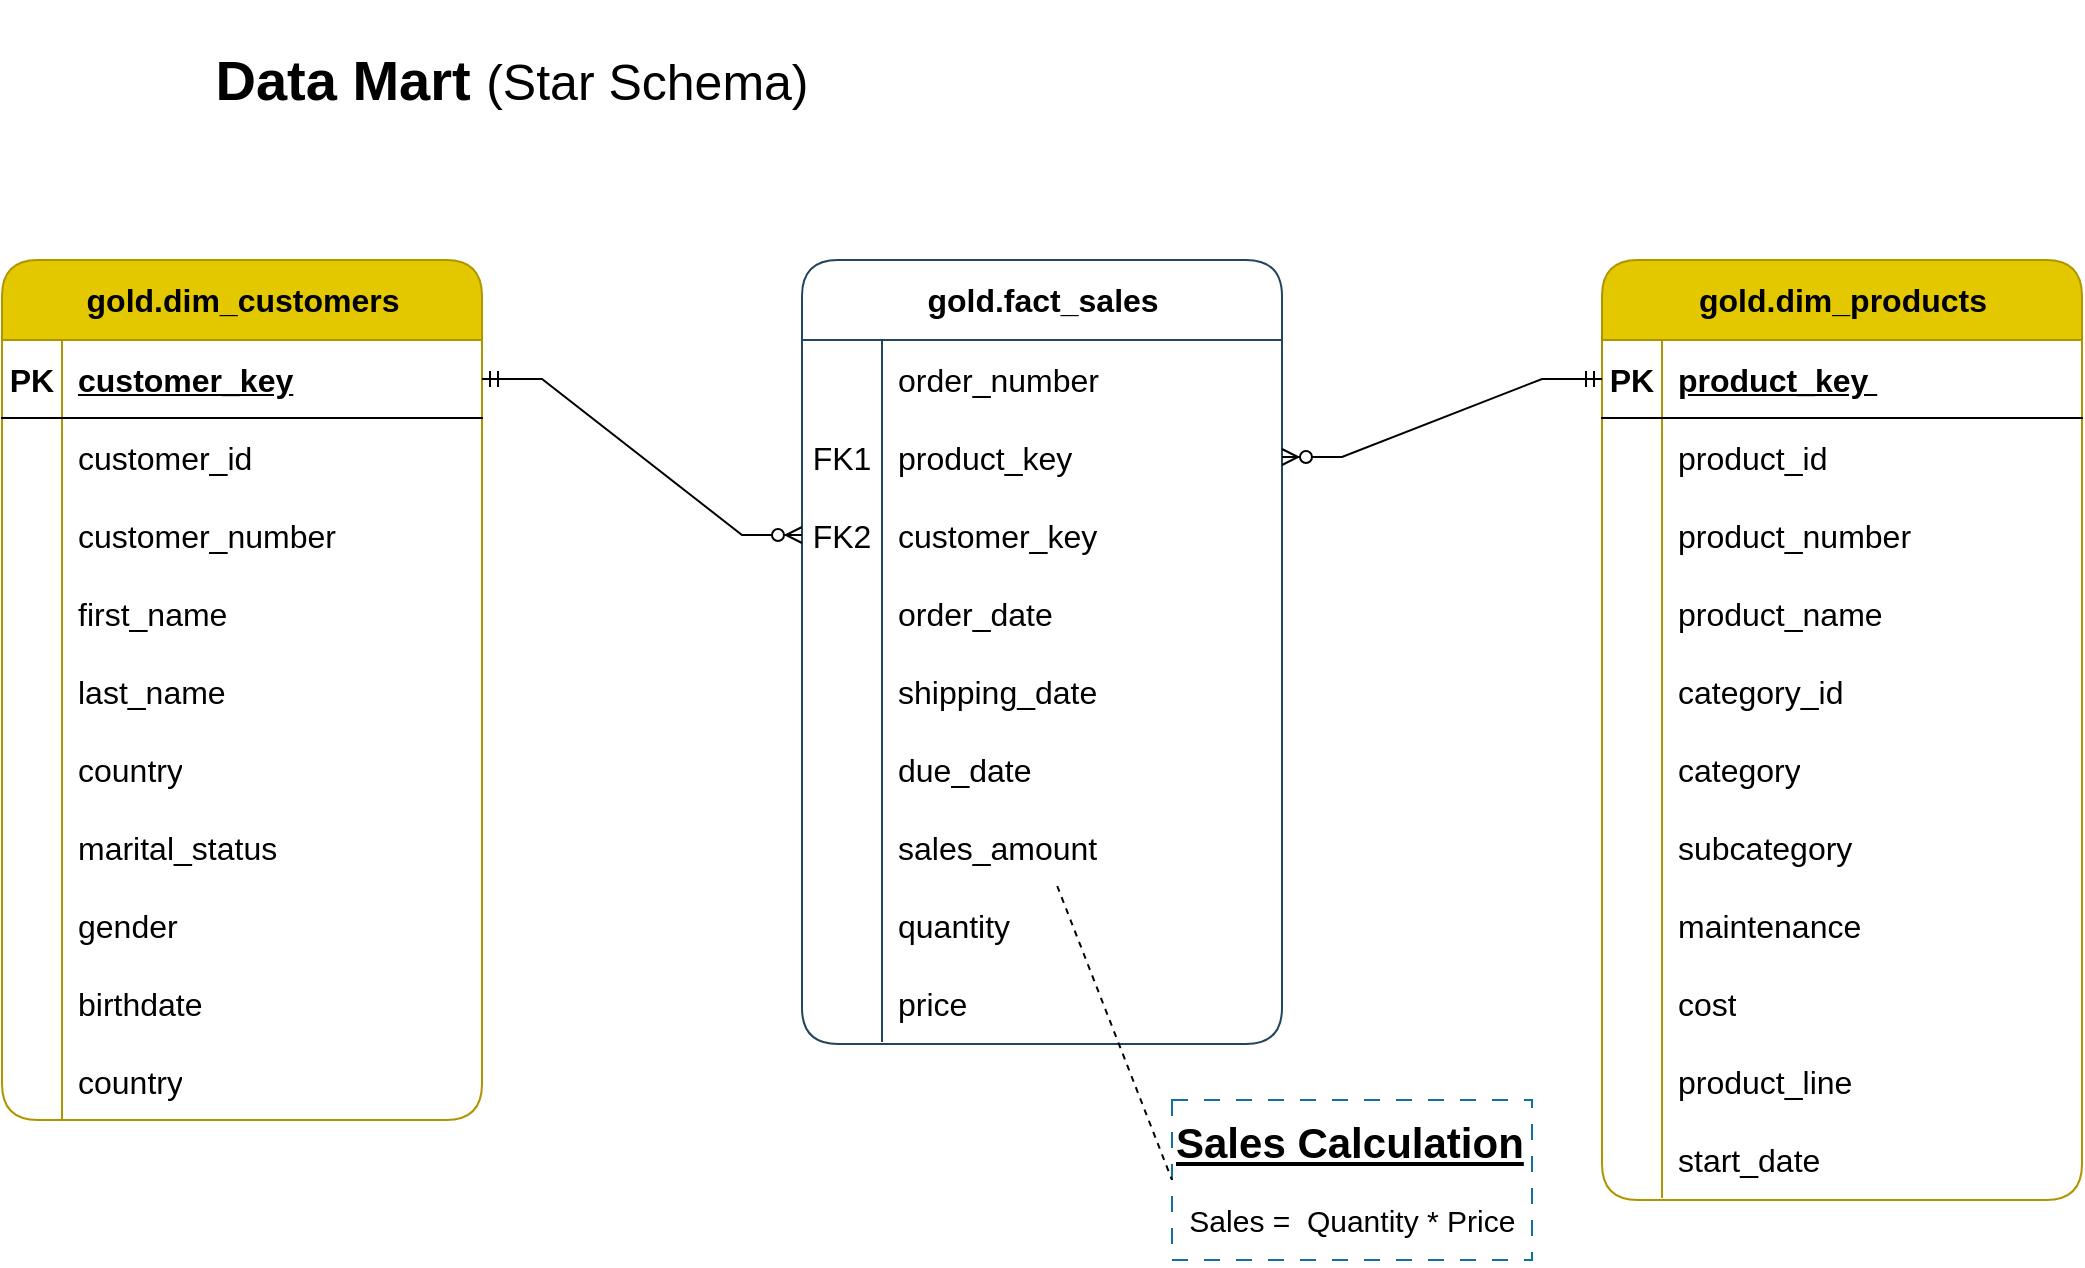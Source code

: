 <mxfile version="28.0.6">
  <diagram name="Page-1" id="m7yfiS3eua8lk5ybiZMB">
    <mxGraphModel dx="2076" dy="1836" grid="1" gridSize="10" guides="1" tooltips="1" connect="1" arrows="1" fold="1" page="1" pageScale="1" pageWidth="850" pageHeight="1100" math="0" shadow="0">
      <root>
        <mxCell id="0" />
        <mxCell id="1" parent="0" />
        <mxCell id="Lm76ygXkf_2i4m1YMOCV-1" value="&lt;font style=&quot;font-size: 28px;&quot;&gt;&lt;b&gt;Data Mart&lt;/b&gt; &lt;/font&gt;&lt;font style=&quot;font-size: 25px;&quot;&gt;(Star Schema)&lt;/font&gt;" style="text;html=1;align=center;verticalAlign=middle;whiteSpace=wrap;rounded=0;" vertex="1" parent="1">
          <mxGeometry x="-10" y="-10" width="340" height="80" as="geometry" />
        </mxCell>
        <mxCell id="Lm76ygXkf_2i4m1YMOCV-2" value="&lt;span style=&quot;font-size: 16px;&quot;&gt;gold.dim_customers&lt;/span&gt;" style="shape=table;startSize=40;container=1;collapsible=1;childLayout=tableLayout;fixedRows=1;rowLines=0;fontStyle=1;align=center;resizeLast=1;html=1;rounded=1;fillColor=#e3c800;fontColor=#000000;strokeColor=#B09500;" vertex="1" parent="1">
          <mxGeometry x="-95" y="120" width="240" height="430" as="geometry" />
        </mxCell>
        <mxCell id="Lm76ygXkf_2i4m1YMOCV-3" value="" style="shape=tableRow;horizontal=0;startSize=0;swimlaneHead=0;swimlaneBody=0;fillColor=none;collapsible=0;dropTarget=0;points=[[0,0.5],[1,0.5]];portConstraint=eastwest;top=0;left=0;right=0;bottom=1;fontSize=16;" vertex="1" parent="Lm76ygXkf_2i4m1YMOCV-2">
          <mxGeometry y="40" width="240" height="39" as="geometry" />
        </mxCell>
        <mxCell id="Lm76ygXkf_2i4m1YMOCV-4" value="PK" style="shape=partialRectangle;connectable=0;fillColor=none;top=0;left=0;bottom=0;right=0;fontStyle=1;overflow=hidden;whiteSpace=wrap;html=1;fontSize=16;" vertex="1" parent="Lm76ygXkf_2i4m1YMOCV-3">
          <mxGeometry width="30" height="39" as="geometry">
            <mxRectangle width="30" height="39" as="alternateBounds" />
          </mxGeometry>
        </mxCell>
        <mxCell id="Lm76ygXkf_2i4m1YMOCV-5" value="customer_key" style="shape=partialRectangle;connectable=0;fillColor=none;top=0;left=0;bottom=0;right=0;align=left;spacingLeft=6;fontStyle=5;overflow=hidden;whiteSpace=wrap;html=1;fontSize=16;" vertex="1" parent="Lm76ygXkf_2i4m1YMOCV-3">
          <mxGeometry x="30" width="210" height="39" as="geometry">
            <mxRectangle width="210" height="39" as="alternateBounds" />
          </mxGeometry>
        </mxCell>
        <mxCell id="Lm76ygXkf_2i4m1YMOCV-6" value="" style="shape=tableRow;horizontal=0;startSize=0;swimlaneHead=0;swimlaneBody=0;fillColor=none;collapsible=0;dropTarget=0;points=[[0,0.5],[1,0.5]];portConstraint=eastwest;top=0;left=0;right=0;bottom=0;fontSize=16;" vertex="1" parent="Lm76ygXkf_2i4m1YMOCV-2">
          <mxGeometry y="79" width="240" height="39" as="geometry" />
        </mxCell>
        <mxCell id="Lm76ygXkf_2i4m1YMOCV-7" value="" style="shape=partialRectangle;connectable=0;fillColor=none;top=0;left=0;bottom=0;right=0;editable=1;overflow=hidden;whiteSpace=wrap;html=1;fontSize=16;" vertex="1" parent="Lm76ygXkf_2i4m1YMOCV-6">
          <mxGeometry width="30" height="39" as="geometry">
            <mxRectangle width="30" height="39" as="alternateBounds" />
          </mxGeometry>
        </mxCell>
        <mxCell id="Lm76ygXkf_2i4m1YMOCV-8" value="customer_id" style="shape=partialRectangle;connectable=0;fillColor=none;top=0;left=0;bottom=0;right=0;align=left;spacingLeft=6;overflow=hidden;whiteSpace=wrap;html=1;fontSize=16;" vertex="1" parent="Lm76ygXkf_2i4m1YMOCV-6">
          <mxGeometry x="30" width="210" height="39" as="geometry">
            <mxRectangle width="210" height="39" as="alternateBounds" />
          </mxGeometry>
        </mxCell>
        <mxCell id="Lm76ygXkf_2i4m1YMOCV-9" value="" style="shape=tableRow;horizontal=0;startSize=0;swimlaneHead=0;swimlaneBody=0;fillColor=none;collapsible=0;dropTarget=0;points=[[0,0.5],[1,0.5]];portConstraint=eastwest;top=0;left=0;right=0;bottom=0;fontSize=16;" vertex="1" parent="Lm76ygXkf_2i4m1YMOCV-2">
          <mxGeometry y="118" width="240" height="39" as="geometry" />
        </mxCell>
        <mxCell id="Lm76ygXkf_2i4m1YMOCV-10" value="" style="shape=partialRectangle;connectable=0;fillColor=none;top=0;left=0;bottom=0;right=0;editable=1;overflow=hidden;whiteSpace=wrap;html=1;fontSize=16;" vertex="1" parent="Lm76ygXkf_2i4m1YMOCV-9">
          <mxGeometry width="30" height="39" as="geometry">
            <mxRectangle width="30" height="39" as="alternateBounds" />
          </mxGeometry>
        </mxCell>
        <mxCell id="Lm76ygXkf_2i4m1YMOCV-11" value="customer_number" style="shape=partialRectangle;connectable=0;fillColor=none;top=0;left=0;bottom=0;right=0;align=left;spacingLeft=6;overflow=hidden;whiteSpace=wrap;html=1;fontSize=16;" vertex="1" parent="Lm76ygXkf_2i4m1YMOCV-9">
          <mxGeometry x="30" width="210" height="39" as="geometry">
            <mxRectangle width="210" height="39" as="alternateBounds" />
          </mxGeometry>
        </mxCell>
        <mxCell id="Lm76ygXkf_2i4m1YMOCV-12" value="" style="shape=tableRow;horizontal=0;startSize=0;swimlaneHead=0;swimlaneBody=0;fillColor=none;collapsible=0;dropTarget=0;points=[[0,0.5],[1,0.5]];portConstraint=eastwest;top=0;left=0;right=0;bottom=0;fontSize=16;" vertex="1" parent="Lm76ygXkf_2i4m1YMOCV-2">
          <mxGeometry y="157" width="240" height="39" as="geometry" />
        </mxCell>
        <mxCell id="Lm76ygXkf_2i4m1YMOCV-13" value="" style="shape=partialRectangle;connectable=0;fillColor=none;top=0;left=0;bottom=0;right=0;editable=1;overflow=hidden;whiteSpace=wrap;html=1;fontSize=16;" vertex="1" parent="Lm76ygXkf_2i4m1YMOCV-12">
          <mxGeometry width="30" height="39" as="geometry">
            <mxRectangle width="30" height="39" as="alternateBounds" />
          </mxGeometry>
        </mxCell>
        <mxCell id="Lm76ygXkf_2i4m1YMOCV-14" value="first_name" style="shape=partialRectangle;connectable=0;fillColor=none;top=0;left=0;bottom=0;right=0;align=left;spacingLeft=6;overflow=hidden;whiteSpace=wrap;html=1;fontSize=16;" vertex="1" parent="Lm76ygXkf_2i4m1YMOCV-12">
          <mxGeometry x="30" width="210" height="39" as="geometry">
            <mxRectangle width="210" height="39" as="alternateBounds" />
          </mxGeometry>
        </mxCell>
        <mxCell id="Lm76ygXkf_2i4m1YMOCV-15" value="" style="shape=tableRow;horizontal=0;startSize=0;swimlaneHead=0;swimlaneBody=0;fillColor=none;collapsible=0;dropTarget=0;points=[[0,0.5],[1,0.5]];portConstraint=eastwest;top=0;left=0;right=0;bottom=0;fontSize=16;" vertex="1" parent="Lm76ygXkf_2i4m1YMOCV-2">
          <mxGeometry y="196" width="240" height="39" as="geometry" />
        </mxCell>
        <mxCell id="Lm76ygXkf_2i4m1YMOCV-16" value="" style="shape=partialRectangle;connectable=0;fillColor=none;top=0;left=0;bottom=0;right=0;editable=1;overflow=hidden;whiteSpace=wrap;html=1;fontSize=16;" vertex="1" parent="Lm76ygXkf_2i4m1YMOCV-15">
          <mxGeometry width="30" height="39" as="geometry">
            <mxRectangle width="30" height="39" as="alternateBounds" />
          </mxGeometry>
        </mxCell>
        <mxCell id="Lm76ygXkf_2i4m1YMOCV-17" value="last_name&lt;span style=&quot;white-space: pre;&quot;&gt;&#x9;&lt;/span&gt;" style="shape=partialRectangle;connectable=0;fillColor=none;top=0;left=0;bottom=0;right=0;align=left;spacingLeft=6;overflow=hidden;whiteSpace=wrap;html=1;fontSize=16;" vertex="1" parent="Lm76ygXkf_2i4m1YMOCV-15">
          <mxGeometry x="30" width="210" height="39" as="geometry">
            <mxRectangle width="210" height="39" as="alternateBounds" />
          </mxGeometry>
        </mxCell>
        <mxCell id="Lm76ygXkf_2i4m1YMOCV-18" value="" style="shape=tableRow;horizontal=0;startSize=0;swimlaneHead=0;swimlaneBody=0;fillColor=none;collapsible=0;dropTarget=0;points=[[0,0.5],[1,0.5]];portConstraint=eastwest;top=0;left=0;right=0;bottom=0;fontSize=16;" vertex="1" parent="Lm76ygXkf_2i4m1YMOCV-2">
          <mxGeometry y="235" width="240" height="39" as="geometry" />
        </mxCell>
        <mxCell id="Lm76ygXkf_2i4m1YMOCV-19" value="" style="shape=partialRectangle;connectable=0;fillColor=none;top=0;left=0;bottom=0;right=0;editable=1;overflow=hidden;whiteSpace=wrap;html=1;fontSize=16;" vertex="1" parent="Lm76ygXkf_2i4m1YMOCV-18">
          <mxGeometry width="30" height="39" as="geometry">
            <mxRectangle width="30" height="39" as="alternateBounds" />
          </mxGeometry>
        </mxCell>
        <mxCell id="Lm76ygXkf_2i4m1YMOCV-20" value="country" style="shape=partialRectangle;connectable=0;fillColor=none;top=0;left=0;bottom=0;right=0;align=left;spacingLeft=6;overflow=hidden;whiteSpace=wrap;html=1;fontSize=16;" vertex="1" parent="Lm76ygXkf_2i4m1YMOCV-18">
          <mxGeometry x="30" width="210" height="39" as="geometry">
            <mxRectangle width="210" height="39" as="alternateBounds" />
          </mxGeometry>
        </mxCell>
        <mxCell id="Lm76ygXkf_2i4m1YMOCV-21" value="" style="shape=tableRow;horizontal=0;startSize=0;swimlaneHead=0;swimlaneBody=0;fillColor=none;collapsible=0;dropTarget=0;points=[[0,0.5],[1,0.5]];portConstraint=eastwest;top=0;left=0;right=0;bottom=0;fontSize=16;" vertex="1" parent="Lm76ygXkf_2i4m1YMOCV-2">
          <mxGeometry y="274" width="240" height="39" as="geometry" />
        </mxCell>
        <mxCell id="Lm76ygXkf_2i4m1YMOCV-22" value="" style="shape=partialRectangle;connectable=0;fillColor=none;top=0;left=0;bottom=0;right=0;editable=1;overflow=hidden;whiteSpace=wrap;html=1;fontSize=16;" vertex="1" parent="Lm76ygXkf_2i4m1YMOCV-21">
          <mxGeometry width="30" height="39" as="geometry">
            <mxRectangle width="30" height="39" as="alternateBounds" />
          </mxGeometry>
        </mxCell>
        <mxCell id="Lm76ygXkf_2i4m1YMOCV-23" value="marital_status" style="shape=partialRectangle;connectable=0;fillColor=none;top=0;left=0;bottom=0;right=0;align=left;spacingLeft=6;overflow=hidden;whiteSpace=wrap;html=1;fontSize=16;" vertex="1" parent="Lm76ygXkf_2i4m1YMOCV-21">
          <mxGeometry x="30" width="210" height="39" as="geometry">
            <mxRectangle width="210" height="39" as="alternateBounds" />
          </mxGeometry>
        </mxCell>
        <mxCell id="Lm76ygXkf_2i4m1YMOCV-24" value="" style="shape=tableRow;horizontal=0;startSize=0;swimlaneHead=0;swimlaneBody=0;fillColor=none;collapsible=0;dropTarget=0;points=[[0,0.5],[1,0.5]];portConstraint=eastwest;top=0;left=0;right=0;bottom=0;fontSize=16;" vertex="1" parent="Lm76ygXkf_2i4m1YMOCV-2">
          <mxGeometry y="313" width="240" height="39" as="geometry" />
        </mxCell>
        <mxCell id="Lm76ygXkf_2i4m1YMOCV-25" value="" style="shape=partialRectangle;connectable=0;fillColor=none;top=0;left=0;bottom=0;right=0;editable=1;overflow=hidden;whiteSpace=wrap;html=1;fontSize=16;" vertex="1" parent="Lm76ygXkf_2i4m1YMOCV-24">
          <mxGeometry width="30" height="39" as="geometry">
            <mxRectangle width="30" height="39" as="alternateBounds" />
          </mxGeometry>
        </mxCell>
        <mxCell id="Lm76ygXkf_2i4m1YMOCV-26" value="gender" style="shape=partialRectangle;connectable=0;fillColor=none;top=0;left=0;bottom=0;right=0;align=left;spacingLeft=6;overflow=hidden;whiteSpace=wrap;html=1;fontSize=16;" vertex="1" parent="Lm76ygXkf_2i4m1YMOCV-24">
          <mxGeometry x="30" width="210" height="39" as="geometry">
            <mxRectangle width="210" height="39" as="alternateBounds" />
          </mxGeometry>
        </mxCell>
        <mxCell id="Lm76ygXkf_2i4m1YMOCV-27" value="" style="shape=tableRow;horizontal=0;startSize=0;swimlaneHead=0;swimlaneBody=0;fillColor=none;collapsible=0;dropTarget=0;points=[[0,0.5],[1,0.5]];portConstraint=eastwest;top=0;left=0;right=0;bottom=0;fontSize=16;" vertex="1" parent="Lm76ygXkf_2i4m1YMOCV-2">
          <mxGeometry y="352" width="240" height="39" as="geometry" />
        </mxCell>
        <mxCell id="Lm76ygXkf_2i4m1YMOCV-28" value="" style="shape=partialRectangle;connectable=0;fillColor=none;top=0;left=0;bottom=0;right=0;editable=1;overflow=hidden;whiteSpace=wrap;html=1;fontSize=16;" vertex="1" parent="Lm76ygXkf_2i4m1YMOCV-27">
          <mxGeometry width="30" height="39" as="geometry">
            <mxRectangle width="30" height="39" as="alternateBounds" />
          </mxGeometry>
        </mxCell>
        <mxCell id="Lm76ygXkf_2i4m1YMOCV-29" value="birthdate" style="shape=partialRectangle;connectable=0;fillColor=none;top=0;left=0;bottom=0;right=0;align=left;spacingLeft=6;overflow=hidden;whiteSpace=wrap;html=1;fontSize=16;" vertex="1" parent="Lm76ygXkf_2i4m1YMOCV-27">
          <mxGeometry x="30" width="210" height="39" as="geometry">
            <mxRectangle width="210" height="39" as="alternateBounds" />
          </mxGeometry>
        </mxCell>
        <mxCell id="Lm76ygXkf_2i4m1YMOCV-30" value="" style="shape=tableRow;horizontal=0;startSize=0;swimlaneHead=0;swimlaneBody=0;fillColor=none;collapsible=0;dropTarget=0;points=[[0,0.5],[1,0.5]];portConstraint=eastwest;top=0;left=0;right=0;bottom=0;fontSize=16;" vertex="1" parent="Lm76ygXkf_2i4m1YMOCV-2">
          <mxGeometry y="391" width="240" height="39" as="geometry" />
        </mxCell>
        <mxCell id="Lm76ygXkf_2i4m1YMOCV-31" value="" style="shape=partialRectangle;connectable=0;fillColor=none;top=0;left=0;bottom=0;right=0;editable=1;overflow=hidden;whiteSpace=wrap;html=1;fontSize=16;" vertex="1" parent="Lm76ygXkf_2i4m1YMOCV-30">
          <mxGeometry width="30" height="39" as="geometry">
            <mxRectangle width="30" height="39" as="alternateBounds" />
          </mxGeometry>
        </mxCell>
        <mxCell id="Lm76ygXkf_2i4m1YMOCV-32" value="country" style="shape=partialRectangle;connectable=0;fillColor=none;top=0;left=0;bottom=0;right=0;align=left;spacingLeft=6;overflow=hidden;whiteSpace=wrap;html=1;fontSize=16;" vertex="1" parent="Lm76ygXkf_2i4m1YMOCV-30">
          <mxGeometry x="30" width="210" height="39" as="geometry">
            <mxRectangle width="210" height="39" as="alternateBounds" />
          </mxGeometry>
        </mxCell>
        <mxCell id="Lm76ygXkf_2i4m1YMOCV-33" value="&lt;span style=&quot;font-size: 16px;&quot;&gt;gold.dim_products&lt;/span&gt;" style="shape=table;startSize=40;container=1;collapsible=1;childLayout=tableLayout;fixedRows=1;rowLines=0;fontStyle=1;align=center;resizeLast=1;html=1;rounded=1;fillColor=#e3c800;fontColor=#000000;strokeColor=#B09500;" vertex="1" parent="1">
          <mxGeometry x="705" y="120" width="240" height="470" as="geometry" />
        </mxCell>
        <mxCell id="Lm76ygXkf_2i4m1YMOCV-34" value="" style="shape=tableRow;horizontal=0;startSize=0;swimlaneHead=0;swimlaneBody=0;fillColor=none;collapsible=0;dropTarget=0;points=[[0,0.5],[1,0.5]];portConstraint=eastwest;top=0;left=0;right=0;bottom=1;fontSize=16;" vertex="1" parent="Lm76ygXkf_2i4m1YMOCV-33">
          <mxGeometry y="40" width="240" height="39" as="geometry" />
        </mxCell>
        <mxCell id="Lm76ygXkf_2i4m1YMOCV-35" value="PK" style="shape=partialRectangle;connectable=0;fillColor=none;top=0;left=0;bottom=0;right=0;fontStyle=1;overflow=hidden;whiteSpace=wrap;html=1;fontSize=16;" vertex="1" parent="Lm76ygXkf_2i4m1YMOCV-34">
          <mxGeometry width="30" height="39" as="geometry">
            <mxRectangle width="30" height="39" as="alternateBounds" />
          </mxGeometry>
        </mxCell>
        <mxCell id="Lm76ygXkf_2i4m1YMOCV-36" value="product_key&amp;nbsp;" style="shape=partialRectangle;connectable=0;fillColor=none;top=0;left=0;bottom=0;right=0;align=left;spacingLeft=6;fontStyle=5;overflow=hidden;whiteSpace=wrap;html=1;fontSize=16;" vertex="1" parent="Lm76ygXkf_2i4m1YMOCV-34">
          <mxGeometry x="30" width="210" height="39" as="geometry">
            <mxRectangle width="210" height="39" as="alternateBounds" />
          </mxGeometry>
        </mxCell>
        <mxCell id="Lm76ygXkf_2i4m1YMOCV-37" value="" style="shape=tableRow;horizontal=0;startSize=0;swimlaneHead=0;swimlaneBody=0;fillColor=none;collapsible=0;dropTarget=0;points=[[0,0.5],[1,0.5]];portConstraint=eastwest;top=0;left=0;right=0;bottom=0;fontSize=16;" vertex="1" parent="Lm76ygXkf_2i4m1YMOCV-33">
          <mxGeometry y="79" width="240" height="39" as="geometry" />
        </mxCell>
        <mxCell id="Lm76ygXkf_2i4m1YMOCV-38" value="" style="shape=partialRectangle;connectable=0;fillColor=none;top=0;left=0;bottom=0;right=0;editable=1;overflow=hidden;whiteSpace=wrap;html=1;fontSize=16;" vertex="1" parent="Lm76ygXkf_2i4m1YMOCV-37">
          <mxGeometry width="30" height="39" as="geometry">
            <mxRectangle width="30" height="39" as="alternateBounds" />
          </mxGeometry>
        </mxCell>
        <mxCell id="Lm76ygXkf_2i4m1YMOCV-39" value="product_id" style="shape=partialRectangle;connectable=0;fillColor=none;top=0;left=0;bottom=0;right=0;align=left;spacingLeft=6;overflow=hidden;whiteSpace=wrap;html=1;fontSize=16;" vertex="1" parent="Lm76ygXkf_2i4m1YMOCV-37">
          <mxGeometry x="30" width="210" height="39" as="geometry">
            <mxRectangle width="210" height="39" as="alternateBounds" />
          </mxGeometry>
        </mxCell>
        <mxCell id="Lm76ygXkf_2i4m1YMOCV-40" value="" style="shape=tableRow;horizontal=0;startSize=0;swimlaneHead=0;swimlaneBody=0;fillColor=none;collapsible=0;dropTarget=0;points=[[0,0.5],[1,0.5]];portConstraint=eastwest;top=0;left=0;right=0;bottom=0;fontSize=16;" vertex="1" parent="Lm76ygXkf_2i4m1YMOCV-33">
          <mxGeometry y="118" width="240" height="39" as="geometry" />
        </mxCell>
        <mxCell id="Lm76ygXkf_2i4m1YMOCV-41" value="" style="shape=partialRectangle;connectable=0;fillColor=none;top=0;left=0;bottom=0;right=0;editable=1;overflow=hidden;whiteSpace=wrap;html=1;fontSize=16;" vertex="1" parent="Lm76ygXkf_2i4m1YMOCV-40">
          <mxGeometry width="30" height="39" as="geometry">
            <mxRectangle width="30" height="39" as="alternateBounds" />
          </mxGeometry>
        </mxCell>
        <mxCell id="Lm76ygXkf_2i4m1YMOCV-42" value="product_number" style="shape=partialRectangle;connectable=0;fillColor=none;top=0;left=0;bottom=0;right=0;align=left;spacingLeft=6;overflow=hidden;whiteSpace=wrap;html=1;fontSize=16;" vertex="1" parent="Lm76ygXkf_2i4m1YMOCV-40">
          <mxGeometry x="30" width="210" height="39" as="geometry">
            <mxRectangle width="210" height="39" as="alternateBounds" />
          </mxGeometry>
        </mxCell>
        <mxCell id="Lm76ygXkf_2i4m1YMOCV-43" value="" style="shape=tableRow;horizontal=0;startSize=0;swimlaneHead=0;swimlaneBody=0;fillColor=none;collapsible=0;dropTarget=0;points=[[0,0.5],[1,0.5]];portConstraint=eastwest;top=0;left=0;right=0;bottom=0;fontSize=16;" vertex="1" parent="Lm76ygXkf_2i4m1YMOCV-33">
          <mxGeometry y="157" width="240" height="39" as="geometry" />
        </mxCell>
        <mxCell id="Lm76ygXkf_2i4m1YMOCV-44" value="" style="shape=partialRectangle;connectable=0;fillColor=none;top=0;left=0;bottom=0;right=0;editable=1;overflow=hidden;whiteSpace=wrap;html=1;fontSize=16;" vertex="1" parent="Lm76ygXkf_2i4m1YMOCV-43">
          <mxGeometry width="30" height="39" as="geometry">
            <mxRectangle width="30" height="39" as="alternateBounds" />
          </mxGeometry>
        </mxCell>
        <mxCell id="Lm76ygXkf_2i4m1YMOCV-45" value="product_name" style="shape=partialRectangle;connectable=0;fillColor=none;top=0;left=0;bottom=0;right=0;align=left;spacingLeft=6;overflow=hidden;whiteSpace=wrap;html=1;fontSize=16;" vertex="1" parent="Lm76ygXkf_2i4m1YMOCV-43">
          <mxGeometry x="30" width="210" height="39" as="geometry">
            <mxRectangle width="210" height="39" as="alternateBounds" />
          </mxGeometry>
        </mxCell>
        <mxCell id="Lm76ygXkf_2i4m1YMOCV-46" value="" style="shape=tableRow;horizontal=0;startSize=0;swimlaneHead=0;swimlaneBody=0;fillColor=none;collapsible=0;dropTarget=0;points=[[0,0.5],[1,0.5]];portConstraint=eastwest;top=0;left=0;right=0;bottom=0;fontSize=16;" vertex="1" parent="Lm76ygXkf_2i4m1YMOCV-33">
          <mxGeometry y="196" width="240" height="39" as="geometry" />
        </mxCell>
        <mxCell id="Lm76ygXkf_2i4m1YMOCV-47" value="" style="shape=partialRectangle;connectable=0;fillColor=none;top=0;left=0;bottom=0;right=0;editable=1;overflow=hidden;whiteSpace=wrap;html=1;fontSize=16;" vertex="1" parent="Lm76ygXkf_2i4m1YMOCV-46">
          <mxGeometry width="30" height="39" as="geometry">
            <mxRectangle width="30" height="39" as="alternateBounds" />
          </mxGeometry>
        </mxCell>
        <mxCell id="Lm76ygXkf_2i4m1YMOCV-48" value="category_id" style="shape=partialRectangle;connectable=0;fillColor=none;top=0;left=0;bottom=0;right=0;align=left;spacingLeft=6;overflow=hidden;whiteSpace=wrap;html=1;fontSize=16;" vertex="1" parent="Lm76ygXkf_2i4m1YMOCV-46">
          <mxGeometry x="30" width="210" height="39" as="geometry">
            <mxRectangle width="210" height="39" as="alternateBounds" />
          </mxGeometry>
        </mxCell>
        <mxCell id="Lm76ygXkf_2i4m1YMOCV-49" value="" style="shape=tableRow;horizontal=0;startSize=0;swimlaneHead=0;swimlaneBody=0;fillColor=none;collapsible=0;dropTarget=0;points=[[0,0.5],[1,0.5]];portConstraint=eastwest;top=0;left=0;right=0;bottom=0;fontSize=16;" vertex="1" parent="Lm76ygXkf_2i4m1YMOCV-33">
          <mxGeometry y="235" width="240" height="39" as="geometry" />
        </mxCell>
        <mxCell id="Lm76ygXkf_2i4m1YMOCV-50" value="" style="shape=partialRectangle;connectable=0;fillColor=none;top=0;left=0;bottom=0;right=0;editable=1;overflow=hidden;whiteSpace=wrap;html=1;fontSize=16;" vertex="1" parent="Lm76ygXkf_2i4m1YMOCV-49">
          <mxGeometry width="30" height="39" as="geometry">
            <mxRectangle width="30" height="39" as="alternateBounds" />
          </mxGeometry>
        </mxCell>
        <mxCell id="Lm76ygXkf_2i4m1YMOCV-51" value="category" style="shape=partialRectangle;connectable=0;fillColor=none;top=0;left=0;bottom=0;right=0;align=left;spacingLeft=6;overflow=hidden;whiteSpace=wrap;html=1;fontSize=16;" vertex="1" parent="Lm76ygXkf_2i4m1YMOCV-49">
          <mxGeometry x="30" width="210" height="39" as="geometry">
            <mxRectangle width="210" height="39" as="alternateBounds" />
          </mxGeometry>
        </mxCell>
        <mxCell id="Lm76ygXkf_2i4m1YMOCV-52" value="" style="shape=tableRow;horizontal=0;startSize=0;swimlaneHead=0;swimlaneBody=0;fillColor=none;collapsible=0;dropTarget=0;points=[[0,0.5],[1,0.5]];portConstraint=eastwest;top=0;left=0;right=0;bottom=0;fontSize=16;" vertex="1" parent="Lm76ygXkf_2i4m1YMOCV-33">
          <mxGeometry y="274" width="240" height="39" as="geometry" />
        </mxCell>
        <mxCell id="Lm76ygXkf_2i4m1YMOCV-53" value="" style="shape=partialRectangle;connectable=0;fillColor=none;top=0;left=0;bottom=0;right=0;editable=1;overflow=hidden;whiteSpace=wrap;html=1;fontSize=16;" vertex="1" parent="Lm76ygXkf_2i4m1YMOCV-52">
          <mxGeometry width="30" height="39" as="geometry">
            <mxRectangle width="30" height="39" as="alternateBounds" />
          </mxGeometry>
        </mxCell>
        <mxCell id="Lm76ygXkf_2i4m1YMOCV-54" value="subcategory" style="shape=partialRectangle;connectable=0;fillColor=none;top=0;left=0;bottom=0;right=0;align=left;spacingLeft=6;overflow=hidden;whiteSpace=wrap;html=1;fontSize=16;" vertex="1" parent="Lm76ygXkf_2i4m1YMOCV-52">
          <mxGeometry x="30" width="210" height="39" as="geometry">
            <mxRectangle width="210" height="39" as="alternateBounds" />
          </mxGeometry>
        </mxCell>
        <mxCell id="Lm76ygXkf_2i4m1YMOCV-55" value="" style="shape=tableRow;horizontal=0;startSize=0;swimlaneHead=0;swimlaneBody=0;fillColor=none;collapsible=0;dropTarget=0;points=[[0,0.5],[1,0.5]];portConstraint=eastwest;top=0;left=0;right=0;bottom=0;fontSize=16;" vertex="1" parent="Lm76ygXkf_2i4m1YMOCV-33">
          <mxGeometry y="313" width="240" height="39" as="geometry" />
        </mxCell>
        <mxCell id="Lm76ygXkf_2i4m1YMOCV-56" value="" style="shape=partialRectangle;connectable=0;fillColor=none;top=0;left=0;bottom=0;right=0;editable=1;overflow=hidden;whiteSpace=wrap;html=1;fontSize=16;" vertex="1" parent="Lm76ygXkf_2i4m1YMOCV-55">
          <mxGeometry width="30" height="39" as="geometry">
            <mxRectangle width="30" height="39" as="alternateBounds" />
          </mxGeometry>
        </mxCell>
        <mxCell id="Lm76ygXkf_2i4m1YMOCV-57" value="maintenance&amp;nbsp;" style="shape=partialRectangle;connectable=0;fillColor=none;top=0;left=0;bottom=0;right=0;align=left;spacingLeft=6;overflow=hidden;whiteSpace=wrap;html=1;fontSize=16;" vertex="1" parent="Lm76ygXkf_2i4m1YMOCV-55">
          <mxGeometry x="30" width="210" height="39" as="geometry">
            <mxRectangle width="210" height="39" as="alternateBounds" />
          </mxGeometry>
        </mxCell>
        <mxCell id="Lm76ygXkf_2i4m1YMOCV-58" value="" style="shape=tableRow;horizontal=0;startSize=0;swimlaneHead=0;swimlaneBody=0;fillColor=none;collapsible=0;dropTarget=0;points=[[0,0.5],[1,0.5]];portConstraint=eastwest;top=0;left=0;right=0;bottom=0;fontSize=16;" vertex="1" parent="Lm76ygXkf_2i4m1YMOCV-33">
          <mxGeometry y="352" width="240" height="39" as="geometry" />
        </mxCell>
        <mxCell id="Lm76ygXkf_2i4m1YMOCV-59" value="" style="shape=partialRectangle;connectable=0;fillColor=none;top=0;left=0;bottom=0;right=0;editable=1;overflow=hidden;whiteSpace=wrap;html=1;fontSize=16;" vertex="1" parent="Lm76ygXkf_2i4m1YMOCV-58">
          <mxGeometry width="30" height="39" as="geometry">
            <mxRectangle width="30" height="39" as="alternateBounds" />
          </mxGeometry>
        </mxCell>
        <mxCell id="Lm76ygXkf_2i4m1YMOCV-60" value="cost" style="shape=partialRectangle;connectable=0;fillColor=none;top=0;left=0;bottom=0;right=0;align=left;spacingLeft=6;overflow=hidden;whiteSpace=wrap;html=1;fontSize=16;" vertex="1" parent="Lm76ygXkf_2i4m1YMOCV-58">
          <mxGeometry x="30" width="210" height="39" as="geometry">
            <mxRectangle width="210" height="39" as="alternateBounds" />
          </mxGeometry>
        </mxCell>
        <mxCell id="Lm76ygXkf_2i4m1YMOCV-61" value="" style="shape=tableRow;horizontal=0;startSize=0;swimlaneHead=0;swimlaneBody=0;fillColor=none;collapsible=0;dropTarget=0;points=[[0,0.5],[1,0.5]];portConstraint=eastwest;top=0;left=0;right=0;bottom=0;fontSize=16;" vertex="1" parent="Lm76ygXkf_2i4m1YMOCV-33">
          <mxGeometry y="391" width="240" height="39" as="geometry" />
        </mxCell>
        <mxCell id="Lm76ygXkf_2i4m1YMOCV-62" value="" style="shape=partialRectangle;connectable=0;fillColor=none;top=0;left=0;bottom=0;right=0;editable=1;overflow=hidden;whiteSpace=wrap;html=1;fontSize=16;" vertex="1" parent="Lm76ygXkf_2i4m1YMOCV-61">
          <mxGeometry width="30" height="39" as="geometry">
            <mxRectangle width="30" height="39" as="alternateBounds" />
          </mxGeometry>
        </mxCell>
        <mxCell id="Lm76ygXkf_2i4m1YMOCV-63" value="product_line" style="shape=partialRectangle;connectable=0;fillColor=none;top=0;left=0;bottom=0;right=0;align=left;spacingLeft=6;overflow=hidden;whiteSpace=wrap;html=1;fontSize=16;" vertex="1" parent="Lm76ygXkf_2i4m1YMOCV-61">
          <mxGeometry x="30" width="210" height="39" as="geometry">
            <mxRectangle width="210" height="39" as="alternateBounds" />
          </mxGeometry>
        </mxCell>
        <mxCell id="Lm76ygXkf_2i4m1YMOCV-64" value="" style="shape=tableRow;horizontal=0;startSize=0;swimlaneHead=0;swimlaneBody=0;fillColor=none;collapsible=0;dropTarget=0;points=[[0,0.5],[1,0.5]];portConstraint=eastwest;top=0;left=0;right=0;bottom=0;fontSize=16;" vertex="1" parent="Lm76ygXkf_2i4m1YMOCV-33">
          <mxGeometry y="430" width="240" height="39" as="geometry" />
        </mxCell>
        <mxCell id="Lm76ygXkf_2i4m1YMOCV-65" value="" style="shape=partialRectangle;connectable=0;fillColor=none;top=0;left=0;bottom=0;right=0;editable=1;overflow=hidden;whiteSpace=wrap;html=1;fontSize=16;" vertex="1" parent="Lm76ygXkf_2i4m1YMOCV-64">
          <mxGeometry width="30" height="39" as="geometry">
            <mxRectangle width="30" height="39" as="alternateBounds" />
          </mxGeometry>
        </mxCell>
        <mxCell id="Lm76ygXkf_2i4m1YMOCV-66" value="start_date" style="shape=partialRectangle;connectable=0;fillColor=none;top=0;left=0;bottom=0;right=0;align=left;spacingLeft=6;overflow=hidden;whiteSpace=wrap;html=1;fontSize=16;" vertex="1" parent="Lm76ygXkf_2i4m1YMOCV-64">
          <mxGeometry x="30" width="210" height="39" as="geometry">
            <mxRectangle width="210" height="39" as="alternateBounds" />
          </mxGeometry>
        </mxCell>
        <mxCell id="Lm76ygXkf_2i4m1YMOCV-67" value="&lt;span style=&quot;font-size: 16px;&quot;&gt;gold.fact_sales&lt;/span&gt;" style="shape=table;startSize=40;container=1;collapsible=1;childLayout=tableLayout;fixedRows=1;rowLines=0;fontStyle=1;align=center;resizeLast=1;html=1;rounded=1;fillColor=none;strokeColor=#23445d;" vertex="1" parent="1">
          <mxGeometry x="305" y="120" width="240" height="392" as="geometry" />
        </mxCell>
        <mxCell id="Lm76ygXkf_2i4m1YMOCV-71" value="" style="shape=tableRow;horizontal=0;startSize=0;swimlaneHead=0;swimlaneBody=0;fillColor=none;collapsible=0;dropTarget=0;points=[[0,0.5],[1,0.5]];portConstraint=eastwest;top=0;left=0;right=0;bottom=0;fontSize=16;strokeColor=#23445d;" vertex="1" parent="Lm76ygXkf_2i4m1YMOCV-67">
          <mxGeometry y="40" width="240" height="39" as="geometry" />
        </mxCell>
        <mxCell id="Lm76ygXkf_2i4m1YMOCV-72" value="" style="shape=partialRectangle;connectable=0;fillColor=none;top=0;left=0;bottom=0;right=0;editable=1;overflow=hidden;whiteSpace=wrap;html=1;fontSize=16;strokeColor=#23445d;" vertex="1" parent="Lm76ygXkf_2i4m1YMOCV-71">
          <mxGeometry width="40" height="39" as="geometry">
            <mxRectangle width="40" height="39" as="alternateBounds" />
          </mxGeometry>
        </mxCell>
        <mxCell id="Lm76ygXkf_2i4m1YMOCV-73" value="order_number" style="shape=partialRectangle;connectable=0;fillColor=none;top=0;left=0;bottom=0;right=0;align=left;spacingLeft=6;overflow=hidden;whiteSpace=wrap;html=1;fontSize=16;strokeColor=#23445d;" vertex="1" parent="Lm76ygXkf_2i4m1YMOCV-71">
          <mxGeometry x="40" width="200" height="39" as="geometry">
            <mxRectangle width="200" height="39" as="alternateBounds" />
          </mxGeometry>
        </mxCell>
        <mxCell id="Lm76ygXkf_2i4m1YMOCV-74" value="" style="shape=tableRow;horizontal=0;startSize=0;swimlaneHead=0;swimlaneBody=0;fillColor=none;collapsible=0;dropTarget=0;points=[[0,0.5],[1,0.5]];portConstraint=eastwest;top=0;left=0;right=0;bottom=0;fontSize=16;strokeColor=#23445d;" vertex="1" parent="Lm76ygXkf_2i4m1YMOCV-67">
          <mxGeometry y="79" width="240" height="39" as="geometry" />
        </mxCell>
        <mxCell id="Lm76ygXkf_2i4m1YMOCV-75" value="FK1" style="shape=partialRectangle;connectable=0;fillColor=none;top=0;left=0;bottom=0;right=0;editable=1;overflow=hidden;whiteSpace=wrap;html=1;fontSize=16;strokeColor=#23445d;" vertex="1" parent="Lm76ygXkf_2i4m1YMOCV-74">
          <mxGeometry width="40" height="39" as="geometry">
            <mxRectangle width="40" height="39" as="alternateBounds" />
          </mxGeometry>
        </mxCell>
        <mxCell id="Lm76ygXkf_2i4m1YMOCV-76" value="product_key" style="shape=partialRectangle;connectable=0;fillColor=none;top=0;left=0;bottom=0;right=0;align=left;spacingLeft=6;overflow=hidden;whiteSpace=wrap;html=1;fontSize=16;strokeColor=#23445d;" vertex="1" parent="Lm76ygXkf_2i4m1YMOCV-74">
          <mxGeometry x="40" width="200" height="39" as="geometry">
            <mxRectangle width="200" height="39" as="alternateBounds" />
          </mxGeometry>
        </mxCell>
        <mxCell id="Lm76ygXkf_2i4m1YMOCV-77" value="" style="shape=tableRow;horizontal=0;startSize=0;swimlaneHead=0;swimlaneBody=0;fillColor=none;collapsible=0;dropTarget=0;points=[[0,0.5],[1,0.5]];portConstraint=eastwest;top=0;left=0;right=0;bottom=0;fontSize=16;strokeColor=#23445d;" vertex="1" parent="Lm76ygXkf_2i4m1YMOCV-67">
          <mxGeometry y="118" width="240" height="39" as="geometry" />
        </mxCell>
        <mxCell id="Lm76ygXkf_2i4m1YMOCV-78" value="FK2" style="shape=partialRectangle;connectable=0;fillColor=none;top=0;left=0;bottom=0;right=0;editable=1;overflow=hidden;whiteSpace=wrap;html=1;fontSize=16;strokeColor=#23445d;" vertex="1" parent="Lm76ygXkf_2i4m1YMOCV-77">
          <mxGeometry width="40" height="39" as="geometry">
            <mxRectangle width="40" height="39" as="alternateBounds" />
          </mxGeometry>
        </mxCell>
        <mxCell id="Lm76ygXkf_2i4m1YMOCV-79" value="customer_key" style="shape=partialRectangle;connectable=0;fillColor=none;top=0;left=0;bottom=0;right=0;align=left;spacingLeft=6;overflow=hidden;whiteSpace=wrap;html=1;fontSize=16;strokeColor=#23445d;" vertex="1" parent="Lm76ygXkf_2i4m1YMOCV-77">
          <mxGeometry x="40" width="200" height="39" as="geometry">
            <mxRectangle width="200" height="39" as="alternateBounds" />
          </mxGeometry>
        </mxCell>
        <mxCell id="Lm76ygXkf_2i4m1YMOCV-80" value="" style="shape=tableRow;horizontal=0;startSize=0;swimlaneHead=0;swimlaneBody=0;fillColor=none;collapsible=0;dropTarget=0;points=[[0,0.5],[1,0.5]];portConstraint=eastwest;top=0;left=0;right=0;bottom=0;fontSize=16;strokeColor=#23445d;" vertex="1" parent="Lm76ygXkf_2i4m1YMOCV-67">
          <mxGeometry y="157" width="240" height="39" as="geometry" />
        </mxCell>
        <mxCell id="Lm76ygXkf_2i4m1YMOCV-81" value="" style="shape=partialRectangle;connectable=0;fillColor=none;top=0;left=0;bottom=0;right=0;editable=1;overflow=hidden;whiteSpace=wrap;html=1;fontSize=16;strokeColor=#23445d;" vertex="1" parent="Lm76ygXkf_2i4m1YMOCV-80">
          <mxGeometry width="40" height="39" as="geometry">
            <mxRectangle width="40" height="39" as="alternateBounds" />
          </mxGeometry>
        </mxCell>
        <mxCell id="Lm76ygXkf_2i4m1YMOCV-82" value="order_date" style="shape=partialRectangle;connectable=0;fillColor=none;top=0;left=0;bottom=0;right=0;align=left;spacingLeft=6;overflow=hidden;whiteSpace=wrap;html=1;fontSize=16;strokeColor=#23445d;" vertex="1" parent="Lm76ygXkf_2i4m1YMOCV-80">
          <mxGeometry x="40" width="200" height="39" as="geometry">
            <mxRectangle width="200" height="39" as="alternateBounds" />
          </mxGeometry>
        </mxCell>
        <mxCell id="Lm76ygXkf_2i4m1YMOCV-83" value="" style="shape=tableRow;horizontal=0;startSize=0;swimlaneHead=0;swimlaneBody=0;fillColor=none;collapsible=0;dropTarget=0;points=[[0,0.5],[1,0.5]];portConstraint=eastwest;top=0;left=0;right=0;bottom=0;fontSize=16;strokeColor=#23445d;" vertex="1" parent="Lm76ygXkf_2i4m1YMOCV-67">
          <mxGeometry y="196" width="240" height="39" as="geometry" />
        </mxCell>
        <mxCell id="Lm76ygXkf_2i4m1YMOCV-84" value="" style="shape=partialRectangle;connectable=0;fillColor=none;top=0;left=0;bottom=0;right=0;editable=1;overflow=hidden;whiteSpace=wrap;html=1;fontSize=16;strokeColor=#23445d;" vertex="1" parent="Lm76ygXkf_2i4m1YMOCV-83">
          <mxGeometry width="40" height="39" as="geometry">
            <mxRectangle width="40" height="39" as="alternateBounds" />
          </mxGeometry>
        </mxCell>
        <mxCell id="Lm76ygXkf_2i4m1YMOCV-85" value="shipping_date" style="shape=partialRectangle;connectable=0;fillColor=none;top=0;left=0;bottom=0;right=0;align=left;spacingLeft=6;overflow=hidden;whiteSpace=wrap;html=1;fontSize=16;strokeColor=#23445d;" vertex="1" parent="Lm76ygXkf_2i4m1YMOCV-83">
          <mxGeometry x="40" width="200" height="39" as="geometry">
            <mxRectangle width="200" height="39" as="alternateBounds" />
          </mxGeometry>
        </mxCell>
        <mxCell id="Lm76ygXkf_2i4m1YMOCV-86" value="" style="shape=tableRow;horizontal=0;startSize=0;swimlaneHead=0;swimlaneBody=0;fillColor=none;collapsible=0;dropTarget=0;points=[[0,0.5],[1,0.5]];portConstraint=eastwest;top=0;left=0;right=0;bottom=0;fontSize=16;strokeColor=#23445d;" vertex="1" parent="Lm76ygXkf_2i4m1YMOCV-67">
          <mxGeometry y="235" width="240" height="39" as="geometry" />
        </mxCell>
        <mxCell id="Lm76ygXkf_2i4m1YMOCV-87" value="" style="shape=partialRectangle;connectable=0;fillColor=none;top=0;left=0;bottom=0;right=0;editable=1;overflow=hidden;whiteSpace=wrap;html=1;fontSize=16;strokeColor=#23445d;" vertex="1" parent="Lm76ygXkf_2i4m1YMOCV-86">
          <mxGeometry width="40" height="39" as="geometry">
            <mxRectangle width="40" height="39" as="alternateBounds" />
          </mxGeometry>
        </mxCell>
        <mxCell id="Lm76ygXkf_2i4m1YMOCV-88" value="due_date" style="shape=partialRectangle;connectable=0;fillColor=none;top=0;left=0;bottom=0;right=0;align=left;spacingLeft=6;overflow=hidden;whiteSpace=wrap;html=1;fontSize=16;strokeColor=#23445d;" vertex="1" parent="Lm76ygXkf_2i4m1YMOCV-86">
          <mxGeometry x="40" width="200" height="39" as="geometry">
            <mxRectangle width="200" height="39" as="alternateBounds" />
          </mxGeometry>
        </mxCell>
        <mxCell id="Lm76ygXkf_2i4m1YMOCV-89" value="" style="shape=tableRow;horizontal=0;startSize=0;swimlaneHead=0;swimlaneBody=0;fillColor=none;collapsible=0;dropTarget=0;points=[[0,0.5],[1,0.5]];portConstraint=eastwest;top=0;left=0;right=0;bottom=0;fontSize=16;strokeColor=#23445d;" vertex="1" parent="Lm76ygXkf_2i4m1YMOCV-67">
          <mxGeometry y="274" width="240" height="39" as="geometry" />
        </mxCell>
        <mxCell id="Lm76ygXkf_2i4m1YMOCV-90" value="" style="shape=partialRectangle;connectable=0;fillColor=none;top=0;left=0;bottom=0;right=0;editable=1;overflow=hidden;whiteSpace=wrap;html=1;fontSize=16;strokeColor=#23445d;" vertex="1" parent="Lm76ygXkf_2i4m1YMOCV-89">
          <mxGeometry width="40" height="39" as="geometry">
            <mxRectangle width="40" height="39" as="alternateBounds" />
          </mxGeometry>
        </mxCell>
        <mxCell id="Lm76ygXkf_2i4m1YMOCV-91" value="sales_amount" style="shape=partialRectangle;connectable=0;fillColor=none;top=0;left=0;bottom=0;right=0;align=left;spacingLeft=6;overflow=hidden;whiteSpace=wrap;html=1;fontSize=16;strokeColor=#23445d;" vertex="1" parent="Lm76ygXkf_2i4m1YMOCV-89">
          <mxGeometry x="40" width="200" height="39" as="geometry">
            <mxRectangle width="200" height="39" as="alternateBounds" />
          </mxGeometry>
        </mxCell>
        <mxCell id="Lm76ygXkf_2i4m1YMOCV-92" value="" style="shape=tableRow;horizontal=0;startSize=0;swimlaneHead=0;swimlaneBody=0;fillColor=none;collapsible=0;dropTarget=0;points=[[0,0.5],[1,0.5]];portConstraint=eastwest;top=0;left=0;right=0;bottom=0;fontSize=16;strokeColor=#23445d;" vertex="1" parent="Lm76ygXkf_2i4m1YMOCV-67">
          <mxGeometry y="313" width="240" height="39" as="geometry" />
        </mxCell>
        <mxCell id="Lm76ygXkf_2i4m1YMOCV-93" value="" style="shape=partialRectangle;connectable=0;fillColor=none;top=0;left=0;bottom=0;right=0;editable=1;overflow=hidden;whiteSpace=wrap;html=1;fontSize=16;strokeColor=#23445d;" vertex="1" parent="Lm76ygXkf_2i4m1YMOCV-92">
          <mxGeometry width="40" height="39" as="geometry">
            <mxRectangle width="40" height="39" as="alternateBounds" />
          </mxGeometry>
        </mxCell>
        <mxCell id="Lm76ygXkf_2i4m1YMOCV-94" value="quantity" style="shape=partialRectangle;connectable=0;fillColor=none;top=0;left=0;bottom=0;right=0;align=left;spacingLeft=6;overflow=hidden;whiteSpace=wrap;html=1;fontSize=16;strokeColor=#23445d;" vertex="1" parent="Lm76ygXkf_2i4m1YMOCV-92">
          <mxGeometry x="40" width="200" height="39" as="geometry">
            <mxRectangle width="200" height="39" as="alternateBounds" />
          </mxGeometry>
        </mxCell>
        <mxCell id="Lm76ygXkf_2i4m1YMOCV-95" value="" style="shape=tableRow;horizontal=0;startSize=0;swimlaneHead=0;swimlaneBody=0;fillColor=none;collapsible=0;dropTarget=0;points=[[0,0.5],[1,0.5]];portConstraint=eastwest;top=0;left=0;right=0;bottom=0;fontSize=16;strokeColor=#23445d;" vertex="1" parent="Lm76ygXkf_2i4m1YMOCV-67">
          <mxGeometry y="352" width="240" height="39" as="geometry" />
        </mxCell>
        <mxCell id="Lm76ygXkf_2i4m1YMOCV-96" value="" style="shape=partialRectangle;connectable=0;fillColor=none;top=0;left=0;bottom=0;right=0;editable=1;overflow=hidden;whiteSpace=wrap;html=1;fontSize=16;strokeColor=#23445d;" vertex="1" parent="Lm76ygXkf_2i4m1YMOCV-95">
          <mxGeometry width="40" height="39" as="geometry">
            <mxRectangle width="40" height="39" as="alternateBounds" />
          </mxGeometry>
        </mxCell>
        <mxCell id="Lm76ygXkf_2i4m1YMOCV-97" value="price" style="shape=partialRectangle;connectable=0;fillColor=none;top=0;left=0;bottom=0;right=0;align=left;spacingLeft=6;overflow=hidden;whiteSpace=wrap;html=1;fontSize=16;strokeColor=#23445d;" vertex="1" parent="Lm76ygXkf_2i4m1YMOCV-95">
          <mxGeometry x="40" width="200" height="39" as="geometry">
            <mxRectangle width="200" height="39" as="alternateBounds" />
          </mxGeometry>
        </mxCell>
        <mxCell id="Lm76ygXkf_2i4m1YMOCV-101" value="" style="edgeStyle=entityRelationEdgeStyle;fontSize=12;html=1;endArrow=ERzeroToMany;startArrow=ERmandOne;rounded=0;exitX=1;exitY=0.5;exitDx=0;exitDy=0;entryX=0;entryY=0.5;entryDx=0;entryDy=0;" edge="1" parent="1" source="Lm76ygXkf_2i4m1YMOCV-3" target="Lm76ygXkf_2i4m1YMOCV-77">
          <mxGeometry width="100" height="100" relative="1" as="geometry">
            <mxPoint x="195" y="270" as="sourcePoint" />
            <mxPoint x="295" y="170" as="targetPoint" />
          </mxGeometry>
        </mxCell>
        <mxCell id="Lm76ygXkf_2i4m1YMOCV-102" value="" style="edgeStyle=entityRelationEdgeStyle;fontSize=12;html=1;endArrow=ERzeroToMany;startArrow=ERmandOne;rounded=0;exitX=0;exitY=0.5;exitDx=0;exitDy=0;entryX=1;entryY=0.5;entryDx=0;entryDy=0;" edge="1" parent="1" source="Lm76ygXkf_2i4m1YMOCV-34" target="Lm76ygXkf_2i4m1YMOCV-74">
          <mxGeometry width="100" height="100" relative="1" as="geometry">
            <mxPoint x="545" y="209" as="sourcePoint" />
            <mxPoint x="610" y="130" as="targetPoint" />
          </mxGeometry>
        </mxCell>
        <mxCell id="Lm76ygXkf_2i4m1YMOCV-103" value="&lt;h1 style=&quot;margin-top: 0px;&quot;&gt;&lt;font style=&quot;font-size: 21px;&quot;&gt;&lt;u style=&quot;&quot;&gt;Sales Calculation&lt;/u&gt;&lt;/font&gt;&lt;/h1&gt;&lt;p&gt;&lt;font style=&quot;&quot;&gt;&amp;nbsp; &lt;/font&gt;&lt;font style=&quot;font-size: 15px;&quot;&gt;Sales =&amp;nbsp; Quantity * Price&lt;/font&gt;&lt;/p&gt;" style="text;html=1;whiteSpace=wrap;overflow=hidden;rounded=0;dashed=1;fillColor=none;strokeColor=#10739e;dashPattern=8 8;" vertex="1" parent="1">
          <mxGeometry x="490" y="540" width="180" height="80" as="geometry" />
        </mxCell>
        <mxCell id="Lm76ygXkf_2i4m1YMOCV-104" value="" style="endArrow=none;dashed=1;html=1;rounded=0;entryX=0;entryY=0.5;entryDx=0;entryDy=0;" edge="1" parent="1" source="Lm76ygXkf_2i4m1YMOCV-89" target="Lm76ygXkf_2i4m1YMOCV-103">
          <mxGeometry width="50" height="50" relative="1" as="geometry">
            <mxPoint x="390" y="620" as="sourcePoint" />
            <mxPoint x="440" y="570" as="targetPoint" />
          </mxGeometry>
        </mxCell>
      </root>
    </mxGraphModel>
  </diagram>
</mxfile>
